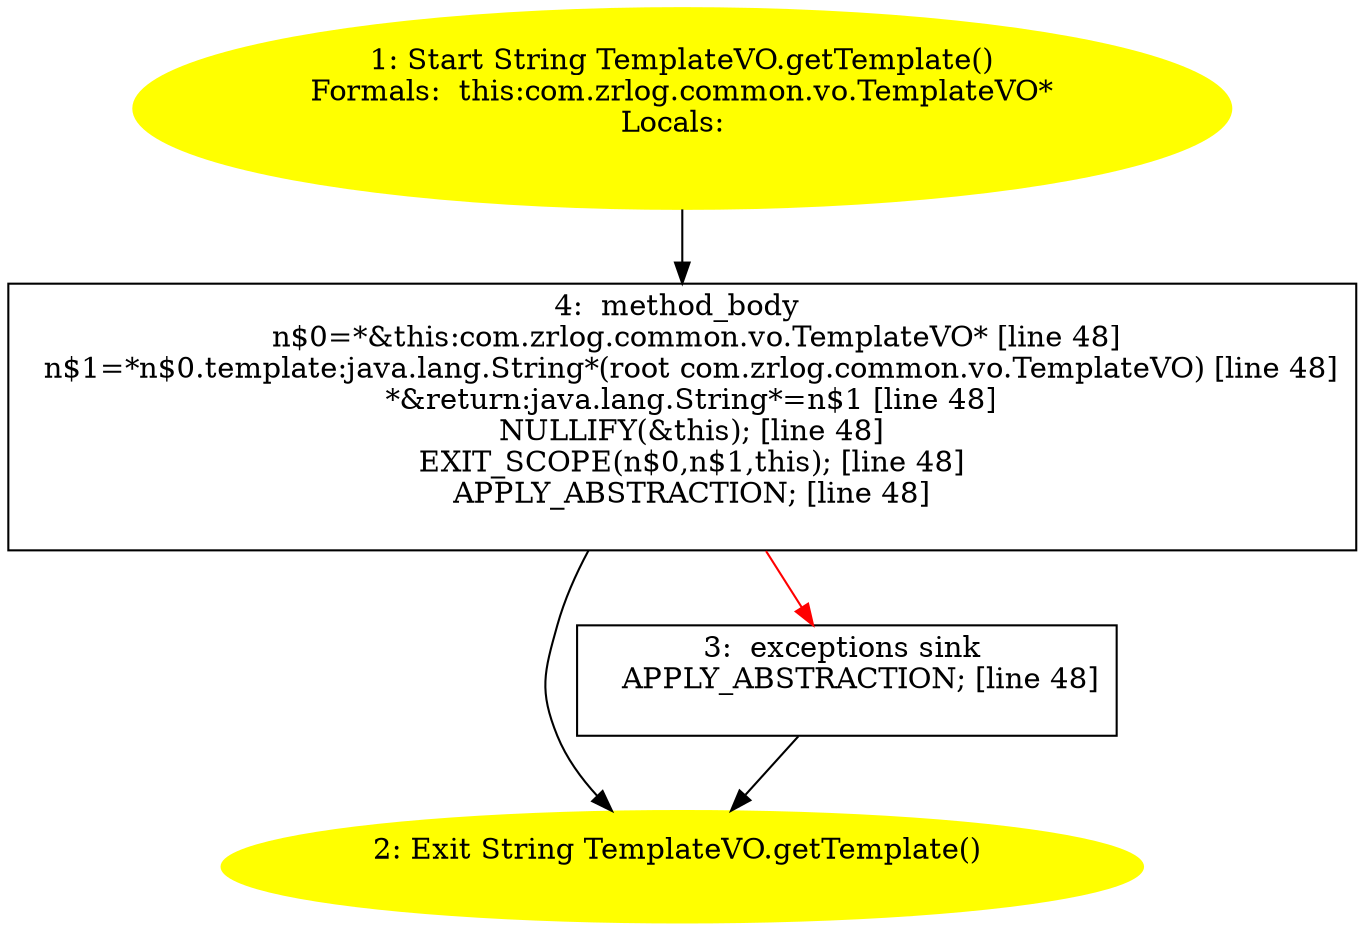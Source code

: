 /* @generated */
digraph cfg {
"com.zrlog.common.vo.TemplateVO.getTemplate():java.lang.String.5f97819a8fc869848b0472c9c8f414c7_1" [label="1: Start String TemplateVO.getTemplate()\nFormals:  this:com.zrlog.common.vo.TemplateVO*\nLocals:  \n  " color=yellow style=filled]
	

	 "com.zrlog.common.vo.TemplateVO.getTemplate():java.lang.String.5f97819a8fc869848b0472c9c8f414c7_1" -> "com.zrlog.common.vo.TemplateVO.getTemplate():java.lang.String.5f97819a8fc869848b0472c9c8f414c7_4" ;
"com.zrlog.common.vo.TemplateVO.getTemplate():java.lang.String.5f97819a8fc869848b0472c9c8f414c7_2" [label="2: Exit String TemplateVO.getTemplate() \n  " color=yellow style=filled]
	

"com.zrlog.common.vo.TemplateVO.getTemplate():java.lang.String.5f97819a8fc869848b0472c9c8f414c7_3" [label="3:  exceptions sink \n   APPLY_ABSTRACTION; [line 48]\n " shape="box"]
	

	 "com.zrlog.common.vo.TemplateVO.getTemplate():java.lang.String.5f97819a8fc869848b0472c9c8f414c7_3" -> "com.zrlog.common.vo.TemplateVO.getTemplate():java.lang.String.5f97819a8fc869848b0472c9c8f414c7_2" ;
"com.zrlog.common.vo.TemplateVO.getTemplate():java.lang.String.5f97819a8fc869848b0472c9c8f414c7_4" [label="4:  method_body \n   n$0=*&this:com.zrlog.common.vo.TemplateVO* [line 48]\n  n$1=*n$0.template:java.lang.String*(root com.zrlog.common.vo.TemplateVO) [line 48]\n  *&return:java.lang.String*=n$1 [line 48]\n  NULLIFY(&this); [line 48]\n  EXIT_SCOPE(n$0,n$1,this); [line 48]\n  APPLY_ABSTRACTION; [line 48]\n " shape="box"]
	

	 "com.zrlog.common.vo.TemplateVO.getTemplate():java.lang.String.5f97819a8fc869848b0472c9c8f414c7_4" -> "com.zrlog.common.vo.TemplateVO.getTemplate():java.lang.String.5f97819a8fc869848b0472c9c8f414c7_2" ;
	 "com.zrlog.common.vo.TemplateVO.getTemplate():java.lang.String.5f97819a8fc869848b0472c9c8f414c7_4" -> "com.zrlog.common.vo.TemplateVO.getTemplate():java.lang.String.5f97819a8fc869848b0472c9c8f414c7_3" [color="red" ];
}
